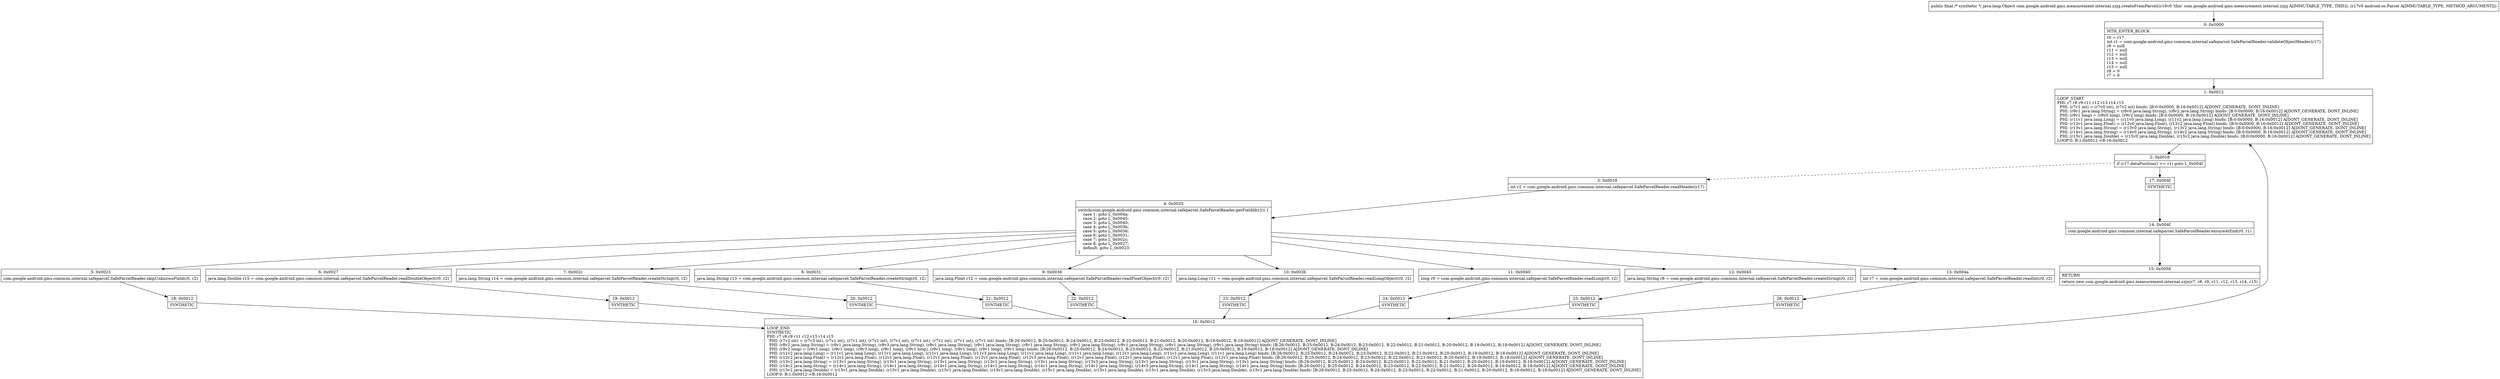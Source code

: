 digraph "CFG forcom.google.android.gms.measurement.internal.zzjq.createFromParcel(Landroid\/os\/Parcel;)Ljava\/lang\/Object;" {
Node_0 [shape=record,label="{0\:\ 0x0000|MTH_ENTER_BLOCK\l|r0 = r17\lint r1 = com.google.android.gms.common.internal.safeparcel.SafeParcelReader.validateObjectHeader(r17)\lr8 = null\lr11 = null\lr12 = null\lr13 = null\lr14 = null\lr15 = null\lr9 = 0\lr7 = 0\l}"];
Node_1 [shape=record,label="{1\:\ 0x0012|LOOP_START\lPHI: r7 r8 r9 r11 r12 r13 r14 r15 \l  PHI: (r7v1 int) = (r7v0 int), (r7v2 int) binds: [B:0:0x0000, B:16:0x0012] A[DONT_GENERATE, DONT_INLINE]\l  PHI: (r8v1 java.lang.String) = (r8v0 java.lang.String), (r8v2 java.lang.String) binds: [B:0:0x0000, B:16:0x0012] A[DONT_GENERATE, DONT_INLINE]\l  PHI: (r9v1 long) = (r9v0 long), (r9v2 long) binds: [B:0:0x0000, B:16:0x0012] A[DONT_GENERATE, DONT_INLINE]\l  PHI: (r11v1 java.lang.Long) = (r11v0 java.lang.Long), (r11v2 java.lang.Long) binds: [B:0:0x0000, B:16:0x0012] A[DONT_GENERATE, DONT_INLINE]\l  PHI: (r12v1 java.lang.Float) = (r12v0 java.lang.Float), (r12v2 java.lang.Float) binds: [B:0:0x0000, B:16:0x0012] A[DONT_GENERATE, DONT_INLINE]\l  PHI: (r13v1 java.lang.String) = (r13v0 java.lang.String), (r13v2 java.lang.String) binds: [B:0:0x0000, B:16:0x0012] A[DONT_GENERATE, DONT_INLINE]\l  PHI: (r14v1 java.lang.String) = (r14v0 java.lang.String), (r14v2 java.lang.String) binds: [B:0:0x0000, B:16:0x0012] A[DONT_GENERATE, DONT_INLINE]\l  PHI: (r15v1 java.lang.Double) = (r15v0 java.lang.Double), (r15v2 java.lang.Double) binds: [B:0:0x0000, B:16:0x0012] A[DONT_GENERATE, DONT_INLINE]\lLOOP:0: B:1:0x0012\-\>B:16:0x0012\l}"];
Node_2 [shape=record,label="{2\:\ 0x0016|if (r17.dataPosition() \>= r1) goto L_0x004f\l}"];
Node_3 [shape=record,label="{3\:\ 0x0018|int r2 = com.google.android.gms.common.internal.safeparcel.SafeParcelReader.readHeader(r17)\l}"];
Node_4 [shape=record,label="{4\:\ 0x0020|switch(com.google.android.gms.common.internal.safeparcel.SafeParcelReader.getFieldId(r2)) \{\l    case 1: goto L_0x004a;\l    case 2: goto L_0x0045;\l    case 3: goto L_0x0040;\l    case 4: goto L_0x003b;\l    case 5: goto L_0x0036;\l    case 6: goto L_0x0031;\l    case 7: goto L_0x002c;\l    case 8: goto L_0x0027;\l    default: goto L_0x0023;\l\}\l}"];
Node_5 [shape=record,label="{5\:\ 0x0023|com.google.android.gms.common.internal.safeparcel.SafeParcelReader.skipUnknownField(r0, r2)\l}"];
Node_6 [shape=record,label="{6\:\ 0x0027|java.lang.Double r15 = com.google.android.gms.common.internal.safeparcel.SafeParcelReader.readDoubleObject(r0, r2)\l}"];
Node_7 [shape=record,label="{7\:\ 0x002c|java.lang.String r14 = com.google.android.gms.common.internal.safeparcel.SafeParcelReader.createString(r0, r2)\l}"];
Node_8 [shape=record,label="{8\:\ 0x0031|java.lang.String r13 = com.google.android.gms.common.internal.safeparcel.SafeParcelReader.createString(r0, r2)\l}"];
Node_9 [shape=record,label="{9\:\ 0x0036|java.lang.Float r12 = com.google.android.gms.common.internal.safeparcel.SafeParcelReader.readFloatObject(r0, r2)\l}"];
Node_10 [shape=record,label="{10\:\ 0x003b|java.lang.Long r11 = com.google.android.gms.common.internal.safeparcel.SafeParcelReader.readLongObject(r0, r2)\l}"];
Node_11 [shape=record,label="{11\:\ 0x0040|long r9 = com.google.android.gms.common.internal.safeparcel.SafeParcelReader.readLong(r0, r2)\l}"];
Node_12 [shape=record,label="{12\:\ 0x0045|java.lang.String r8 = com.google.android.gms.common.internal.safeparcel.SafeParcelReader.createString(r0, r2)\l}"];
Node_13 [shape=record,label="{13\:\ 0x004a|int r7 = com.google.android.gms.common.internal.safeparcel.SafeParcelReader.readInt(r0, r2)\l}"];
Node_14 [shape=record,label="{14\:\ 0x004f|com.google.android.gms.common.internal.safeparcel.SafeParcelReader.ensureAtEnd(r0, r1)\l}"];
Node_15 [shape=record,label="{15\:\ 0x0058|RETURN\l|return new com.google.android.gms.measurement.internal.zzjn(r7, r8, r9, r11, r12, r13, r14, r15)\l}"];
Node_16 [shape=record,label="{16\:\ 0x0012|LOOP_END\lSYNTHETIC\lPHI: r7 r8 r9 r11 r12 r13 r14 r15 \l  PHI: (r7v2 int) = (r7v3 int), (r7v1 int), (r7v1 int), (r7v1 int), (r7v1 int), (r7v1 int), (r7v1 int), (r7v1 int), (r7v1 int) binds: [B:26:0x0012, B:25:0x0012, B:24:0x0012, B:23:0x0012, B:22:0x0012, B:21:0x0012, B:20:0x0012, B:19:0x0012, B:18:0x0012] A[DONT_GENERATE, DONT_INLINE]\l  PHI: (r8v2 java.lang.String) = (r8v1 java.lang.String), (r8v3 java.lang.String), (r8v1 java.lang.String), (r8v1 java.lang.String), (r8v1 java.lang.String), (r8v1 java.lang.String), (r8v1 java.lang.String), (r8v1 java.lang.String), (r8v1 java.lang.String) binds: [B:26:0x0012, B:25:0x0012, B:24:0x0012, B:23:0x0012, B:22:0x0012, B:21:0x0012, B:20:0x0012, B:19:0x0012, B:18:0x0012] A[DONT_GENERATE, DONT_INLINE]\l  PHI: (r9v2 long) = (r9v1 long), (r9v1 long), (r9v3 long), (r9v1 long), (r9v1 long), (r9v1 long), (r9v1 long), (r9v1 long), (r9v1 long) binds: [B:26:0x0012, B:25:0x0012, B:24:0x0012, B:23:0x0012, B:22:0x0012, B:21:0x0012, B:20:0x0012, B:19:0x0012, B:18:0x0012] A[DONT_GENERATE, DONT_INLINE]\l  PHI: (r11v2 java.lang.Long) = (r11v1 java.lang.Long), (r11v1 java.lang.Long), (r11v1 java.lang.Long), (r11v3 java.lang.Long), (r11v1 java.lang.Long), (r11v1 java.lang.Long), (r11v1 java.lang.Long), (r11v1 java.lang.Long), (r11v1 java.lang.Long) binds: [B:26:0x0012, B:25:0x0012, B:24:0x0012, B:23:0x0012, B:22:0x0012, B:21:0x0012, B:20:0x0012, B:19:0x0012, B:18:0x0012] A[DONT_GENERATE, DONT_INLINE]\l  PHI: (r12v2 java.lang.Float) = (r12v1 java.lang.Float), (r12v1 java.lang.Float), (r12v1 java.lang.Float), (r12v1 java.lang.Float), (r12v3 java.lang.Float), (r12v1 java.lang.Float), (r12v1 java.lang.Float), (r12v1 java.lang.Float), (r12v1 java.lang.Float) binds: [B:26:0x0012, B:25:0x0012, B:24:0x0012, B:23:0x0012, B:22:0x0012, B:21:0x0012, B:20:0x0012, B:19:0x0012, B:18:0x0012] A[DONT_GENERATE, DONT_INLINE]\l  PHI: (r13v2 java.lang.String) = (r13v1 java.lang.String), (r13v1 java.lang.String), (r13v1 java.lang.String), (r13v1 java.lang.String), (r13v1 java.lang.String), (r13v3 java.lang.String), (r13v1 java.lang.String), (r13v1 java.lang.String), (r13v1 java.lang.String) binds: [B:26:0x0012, B:25:0x0012, B:24:0x0012, B:23:0x0012, B:22:0x0012, B:21:0x0012, B:20:0x0012, B:19:0x0012, B:18:0x0012] A[DONT_GENERATE, DONT_INLINE]\l  PHI: (r14v2 java.lang.String) = (r14v1 java.lang.String), (r14v1 java.lang.String), (r14v1 java.lang.String), (r14v1 java.lang.String), (r14v1 java.lang.String), (r14v1 java.lang.String), (r14v3 java.lang.String), (r14v1 java.lang.String), (r14v1 java.lang.String) binds: [B:26:0x0012, B:25:0x0012, B:24:0x0012, B:23:0x0012, B:22:0x0012, B:21:0x0012, B:20:0x0012, B:19:0x0012, B:18:0x0012] A[DONT_GENERATE, DONT_INLINE]\l  PHI: (r15v2 java.lang.Double) = (r15v1 java.lang.Double), (r15v1 java.lang.Double), (r15v1 java.lang.Double), (r15v1 java.lang.Double), (r15v1 java.lang.Double), (r15v1 java.lang.Double), (r15v1 java.lang.Double), (r15v3 java.lang.Double), (r15v1 java.lang.Double) binds: [B:26:0x0012, B:25:0x0012, B:24:0x0012, B:23:0x0012, B:22:0x0012, B:21:0x0012, B:20:0x0012, B:19:0x0012, B:18:0x0012] A[DONT_GENERATE, DONT_INLINE]\lLOOP:0: B:1:0x0012\-\>B:16:0x0012\l}"];
Node_17 [shape=record,label="{17\:\ 0x004f|SYNTHETIC\l}"];
Node_18 [shape=record,label="{18\:\ 0x0012|SYNTHETIC\l}"];
Node_19 [shape=record,label="{19\:\ 0x0012|SYNTHETIC\l}"];
Node_20 [shape=record,label="{20\:\ 0x0012|SYNTHETIC\l}"];
Node_21 [shape=record,label="{21\:\ 0x0012|SYNTHETIC\l}"];
Node_22 [shape=record,label="{22\:\ 0x0012|SYNTHETIC\l}"];
Node_23 [shape=record,label="{23\:\ 0x0012|SYNTHETIC\l}"];
Node_24 [shape=record,label="{24\:\ 0x0012|SYNTHETIC\l}"];
Node_25 [shape=record,label="{25\:\ 0x0012|SYNTHETIC\l}"];
Node_26 [shape=record,label="{26\:\ 0x0012|SYNTHETIC\l}"];
MethodNode[shape=record,label="{public final \/* synthetic *\/ java.lang.Object com.google.android.gms.measurement.internal.zzjq.createFromParcel((r16v0 'this' com.google.android.gms.measurement.internal.zzjq A[IMMUTABLE_TYPE, THIS]), (r17v0 android.os.Parcel A[IMMUTABLE_TYPE, METHOD_ARGUMENT])) }"];
MethodNode -> Node_0;
Node_0 -> Node_1;
Node_1 -> Node_2;
Node_2 -> Node_3[style=dashed];
Node_2 -> Node_17;
Node_3 -> Node_4;
Node_4 -> Node_5;
Node_4 -> Node_6;
Node_4 -> Node_7;
Node_4 -> Node_8;
Node_4 -> Node_9;
Node_4 -> Node_10;
Node_4 -> Node_11;
Node_4 -> Node_12;
Node_4 -> Node_13;
Node_5 -> Node_18;
Node_6 -> Node_19;
Node_7 -> Node_20;
Node_8 -> Node_21;
Node_9 -> Node_22;
Node_10 -> Node_23;
Node_11 -> Node_24;
Node_12 -> Node_25;
Node_13 -> Node_26;
Node_14 -> Node_15;
Node_16 -> Node_1;
Node_17 -> Node_14;
Node_18 -> Node_16;
Node_19 -> Node_16;
Node_20 -> Node_16;
Node_21 -> Node_16;
Node_22 -> Node_16;
Node_23 -> Node_16;
Node_24 -> Node_16;
Node_25 -> Node_16;
Node_26 -> Node_16;
}

